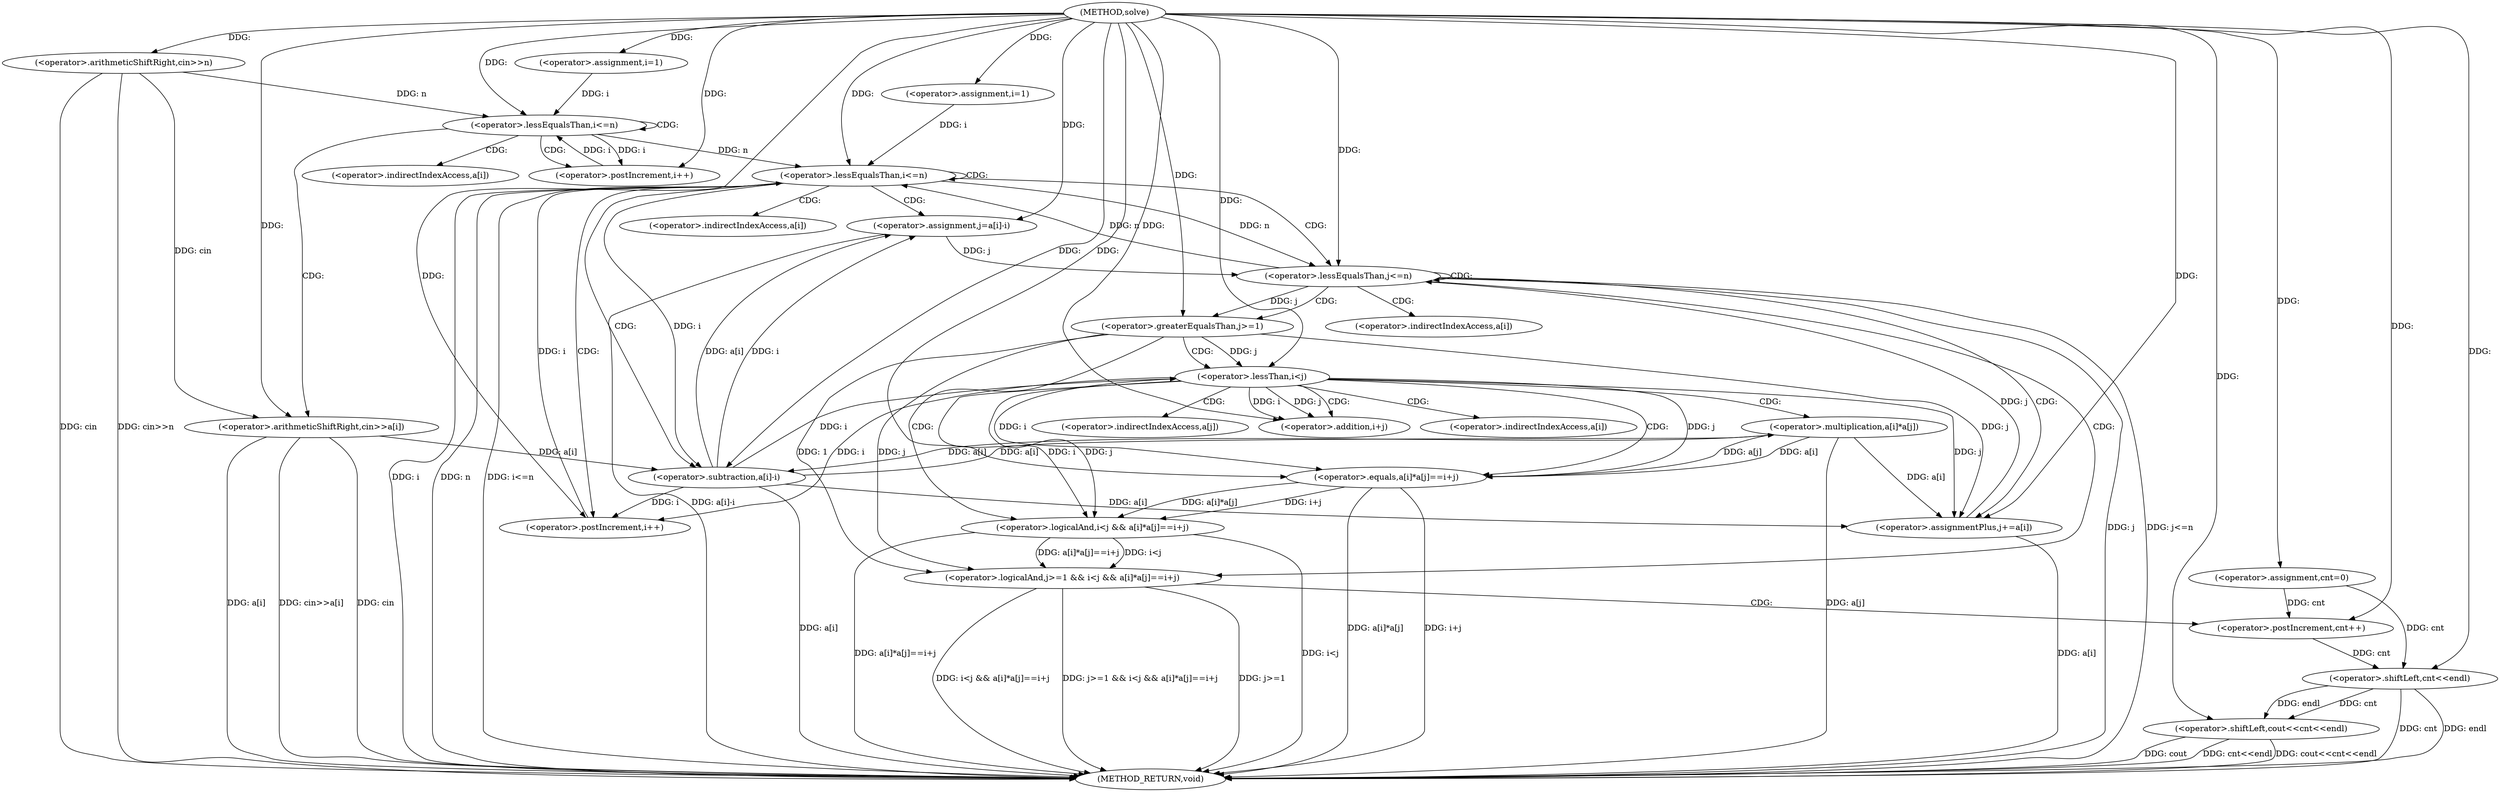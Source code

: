 digraph "solve" {  
"1000101" [label = "(METHOD,solve)" ]
"1000185" [label = "(METHOD_RETURN,void)" ]
"1000104" [label = "(<operator>.arithmeticShiftRight,cin>>n)" ]
"1000125" [label = "(<operator>.assignment,cnt=0)" ]
"1000180" [label = "(<operator>.shiftLeft,cout<<cnt<<endl)" ]
"1000110" [label = "(<operator>.assignment,i=1)" ]
"1000113" [label = "(<operator>.lessEqualsThan,i<=n)" ]
"1000116" [label = "(<operator>.postIncrement,i++)" ]
"1000130" [label = "(<operator>.assignment,i=1)" ]
"1000133" [label = "(<operator>.lessEqualsThan,i<=n)" ]
"1000136" [label = "(<operator>.postIncrement,i++)" ]
"1000119" [label = "(<operator>.arithmeticShiftRight,cin>>a[i])" ]
"1000182" [label = "(<operator>.shiftLeft,cnt<<endl)" ]
"1000141" [label = "(<operator>.assignment,j=a[i]-i)" ]
"1000148" [label = "(<operator>.lessEqualsThan,j<=n)" ]
"1000151" [label = "(<operator>.assignmentPlus,j+=a[i])" ]
"1000143" [label = "(<operator>.subtraction,a[i]-i)" ]
"1000158" [label = "(<operator>.logicalAnd,j>=1 && i<j && a[i]*a[j]==i+j)" ]
"1000178" [label = "(<operator>.postIncrement,cnt++)" ]
"1000159" [label = "(<operator>.greaterEqualsThan,j>=1)" ]
"1000162" [label = "(<operator>.logicalAnd,i<j && a[i]*a[j]==i+j)" ]
"1000163" [label = "(<operator>.lessThan,i<j)" ]
"1000166" [label = "(<operator>.equals,a[i]*a[j]==i+j)" ]
"1000167" [label = "(<operator>.multiplication,a[i]*a[j])" ]
"1000174" [label = "(<operator>.addition,i+j)" ]
"1000121" [label = "(<operator>.indirectIndexAccess,a[i])" ]
"1000153" [label = "(<operator>.indirectIndexAccess,a[i])" ]
"1000144" [label = "(<operator>.indirectIndexAccess,a[i])" ]
"1000168" [label = "(<operator>.indirectIndexAccess,a[i])" ]
"1000171" [label = "(<operator>.indirectIndexAccess,a[j])" ]
  "1000104" -> "1000185"  [ label = "DDG: cin"] 
  "1000104" -> "1000185"  [ label = "DDG: cin>>n"] 
  "1000133" -> "1000185"  [ label = "DDG: i"] 
  "1000133" -> "1000185"  [ label = "DDG: n"] 
  "1000133" -> "1000185"  [ label = "DDG: i<=n"] 
  "1000182" -> "1000185"  [ label = "DDG: cnt"] 
  "1000180" -> "1000185"  [ label = "DDG: cnt<<endl"] 
  "1000180" -> "1000185"  [ label = "DDG: cout<<cnt<<endl"] 
  "1000143" -> "1000185"  [ label = "DDG: a[i]"] 
  "1000141" -> "1000185"  [ label = "DDG: a[i]-i"] 
  "1000148" -> "1000185"  [ label = "DDG: j"] 
  "1000148" -> "1000185"  [ label = "DDG: j<=n"] 
  "1000158" -> "1000185"  [ label = "DDG: j>=1"] 
  "1000162" -> "1000185"  [ label = "DDG: i<j"] 
  "1000167" -> "1000185"  [ label = "DDG: a[j]"] 
  "1000166" -> "1000185"  [ label = "DDG: a[i]*a[j]"] 
  "1000166" -> "1000185"  [ label = "DDG: i+j"] 
  "1000162" -> "1000185"  [ label = "DDG: a[i]*a[j]==i+j"] 
  "1000158" -> "1000185"  [ label = "DDG: i<j && a[i]*a[j]==i+j"] 
  "1000158" -> "1000185"  [ label = "DDG: j>=1 && i<j && a[i]*a[j]==i+j"] 
  "1000151" -> "1000185"  [ label = "DDG: a[i]"] 
  "1000119" -> "1000185"  [ label = "DDG: cin"] 
  "1000119" -> "1000185"  [ label = "DDG: a[i]"] 
  "1000119" -> "1000185"  [ label = "DDG: cin>>a[i]"] 
  "1000182" -> "1000185"  [ label = "DDG: endl"] 
  "1000180" -> "1000185"  [ label = "DDG: cout"] 
  "1000101" -> "1000125"  [ label = "DDG: "] 
  "1000101" -> "1000104"  [ label = "DDG: "] 
  "1000101" -> "1000110"  [ label = "DDG: "] 
  "1000101" -> "1000130"  [ label = "DDG: "] 
  "1000101" -> "1000180"  [ label = "DDG: "] 
  "1000182" -> "1000180"  [ label = "DDG: cnt"] 
  "1000182" -> "1000180"  [ label = "DDG: endl"] 
  "1000110" -> "1000113"  [ label = "DDG: i"] 
  "1000116" -> "1000113"  [ label = "DDG: i"] 
  "1000101" -> "1000113"  [ label = "DDG: "] 
  "1000104" -> "1000113"  [ label = "DDG: n"] 
  "1000113" -> "1000116"  [ label = "DDG: i"] 
  "1000101" -> "1000116"  [ label = "DDG: "] 
  "1000130" -> "1000133"  [ label = "DDG: i"] 
  "1000136" -> "1000133"  [ label = "DDG: i"] 
  "1000101" -> "1000133"  [ label = "DDG: "] 
  "1000113" -> "1000133"  [ label = "DDG: n"] 
  "1000148" -> "1000133"  [ label = "DDG: n"] 
  "1000143" -> "1000136"  [ label = "DDG: i"] 
  "1000163" -> "1000136"  [ label = "DDG: i"] 
  "1000101" -> "1000136"  [ label = "DDG: "] 
  "1000125" -> "1000182"  [ label = "DDG: cnt"] 
  "1000178" -> "1000182"  [ label = "DDG: cnt"] 
  "1000101" -> "1000182"  [ label = "DDG: "] 
  "1000104" -> "1000119"  [ label = "DDG: cin"] 
  "1000101" -> "1000119"  [ label = "DDG: "] 
  "1000143" -> "1000141"  [ label = "DDG: i"] 
  "1000143" -> "1000141"  [ label = "DDG: a[i]"] 
  "1000143" -> "1000151"  [ label = "DDG: a[i]"] 
  "1000167" -> "1000151"  [ label = "DDG: a[i]"] 
  "1000101" -> "1000141"  [ label = "DDG: "] 
  "1000141" -> "1000148"  [ label = "DDG: j"] 
  "1000151" -> "1000148"  [ label = "DDG: j"] 
  "1000101" -> "1000148"  [ label = "DDG: "] 
  "1000133" -> "1000148"  [ label = "DDG: n"] 
  "1000159" -> "1000151"  [ label = "DDG: j"] 
  "1000163" -> "1000151"  [ label = "DDG: j"] 
  "1000101" -> "1000151"  [ label = "DDG: "] 
  "1000119" -> "1000143"  [ label = "DDG: a[i]"] 
  "1000167" -> "1000143"  [ label = "DDG: a[i]"] 
  "1000133" -> "1000143"  [ label = "DDG: i"] 
  "1000101" -> "1000143"  [ label = "DDG: "] 
  "1000159" -> "1000158"  [ label = "DDG: 1"] 
  "1000159" -> "1000158"  [ label = "DDG: j"] 
  "1000162" -> "1000158"  [ label = "DDG: i<j"] 
  "1000162" -> "1000158"  [ label = "DDG: a[i]*a[j]==i+j"] 
  "1000148" -> "1000159"  [ label = "DDG: j"] 
  "1000101" -> "1000159"  [ label = "DDG: "] 
  "1000163" -> "1000162"  [ label = "DDG: i"] 
  "1000163" -> "1000162"  [ label = "DDG: j"] 
  "1000166" -> "1000162"  [ label = "DDG: i+j"] 
  "1000166" -> "1000162"  [ label = "DDG: a[i]*a[j]"] 
  "1000125" -> "1000178"  [ label = "DDG: cnt"] 
  "1000101" -> "1000178"  [ label = "DDG: "] 
  "1000143" -> "1000163"  [ label = "DDG: i"] 
  "1000101" -> "1000163"  [ label = "DDG: "] 
  "1000159" -> "1000163"  [ label = "DDG: j"] 
  "1000167" -> "1000166"  [ label = "DDG: a[i]"] 
  "1000167" -> "1000166"  [ label = "DDG: a[j]"] 
  "1000163" -> "1000166"  [ label = "DDG: j"] 
  "1000101" -> "1000166"  [ label = "DDG: "] 
  "1000163" -> "1000166"  [ label = "DDG: i"] 
  "1000143" -> "1000167"  [ label = "DDG: a[i]"] 
  "1000163" -> "1000174"  [ label = "DDG: i"] 
  "1000101" -> "1000174"  [ label = "DDG: "] 
  "1000163" -> "1000174"  [ label = "DDG: j"] 
  "1000113" -> "1000119"  [ label = "CDG: "] 
  "1000113" -> "1000121"  [ label = "CDG: "] 
  "1000113" -> "1000116"  [ label = "CDG: "] 
  "1000113" -> "1000113"  [ label = "CDG: "] 
  "1000133" -> "1000141"  [ label = "CDG: "] 
  "1000133" -> "1000148"  [ label = "CDG: "] 
  "1000133" -> "1000133"  [ label = "CDG: "] 
  "1000133" -> "1000136"  [ label = "CDG: "] 
  "1000133" -> "1000144"  [ label = "CDG: "] 
  "1000133" -> "1000143"  [ label = "CDG: "] 
  "1000148" -> "1000153"  [ label = "CDG: "] 
  "1000148" -> "1000148"  [ label = "CDG: "] 
  "1000148" -> "1000159"  [ label = "CDG: "] 
  "1000148" -> "1000158"  [ label = "CDG: "] 
  "1000148" -> "1000151"  [ label = "CDG: "] 
  "1000158" -> "1000178"  [ label = "CDG: "] 
  "1000159" -> "1000163"  [ label = "CDG: "] 
  "1000159" -> "1000162"  [ label = "CDG: "] 
  "1000163" -> "1000174"  [ label = "CDG: "] 
  "1000163" -> "1000166"  [ label = "CDG: "] 
  "1000163" -> "1000168"  [ label = "CDG: "] 
  "1000163" -> "1000167"  [ label = "CDG: "] 
  "1000163" -> "1000171"  [ label = "CDG: "] 
}
